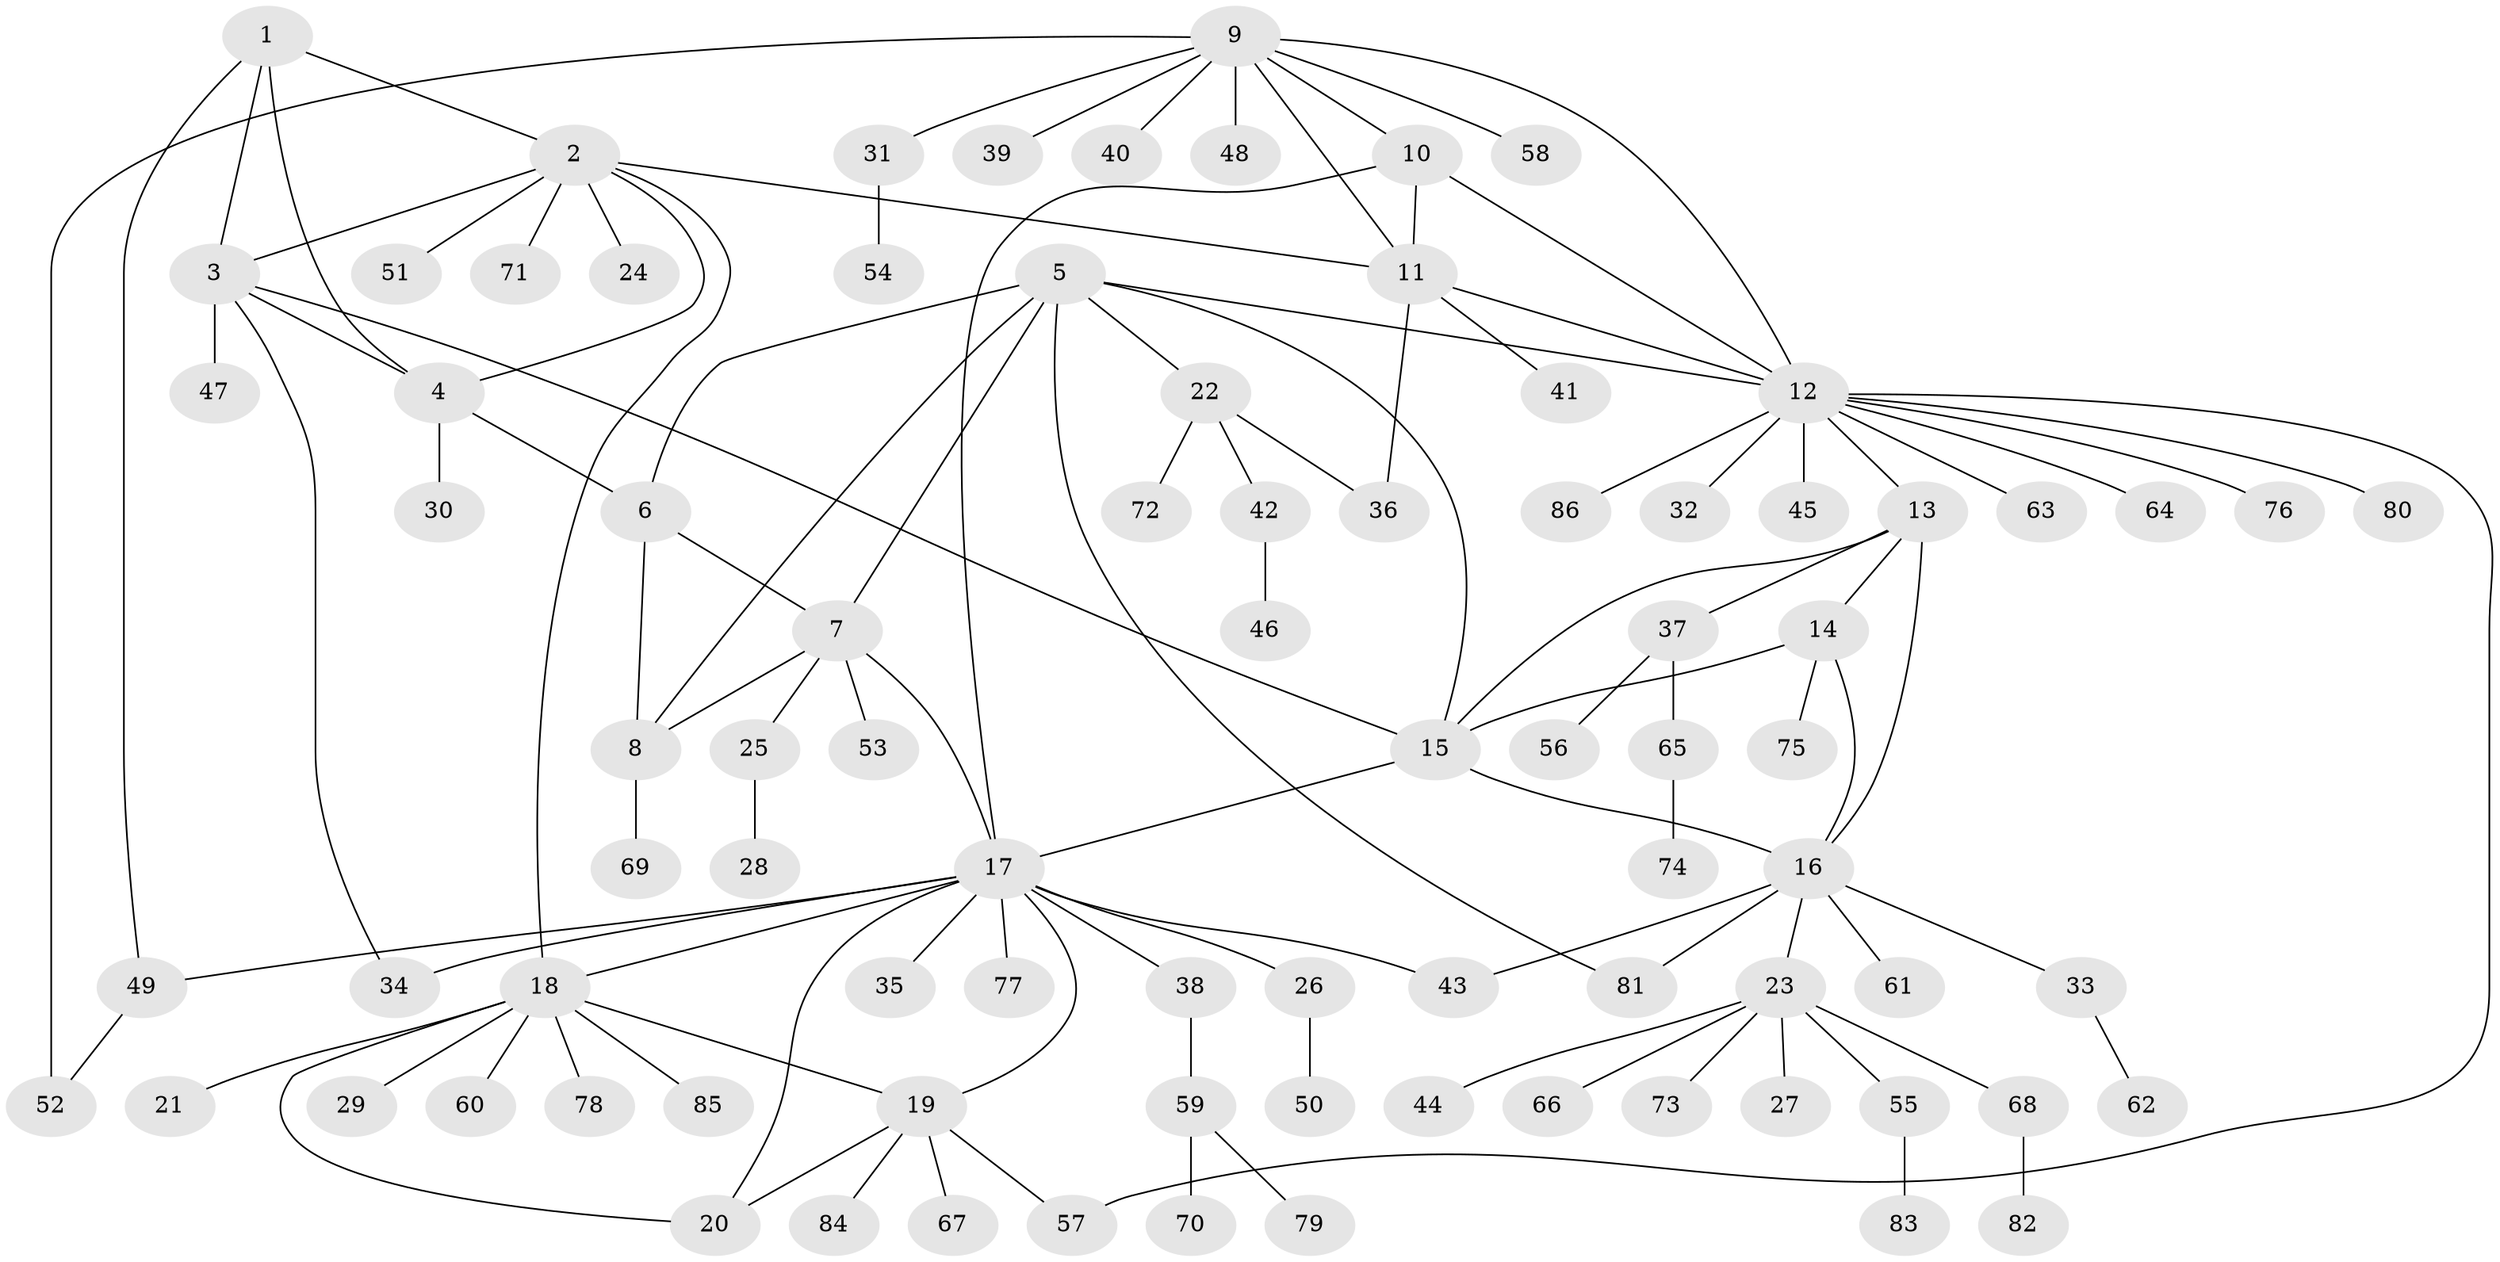 // Generated by graph-tools (version 1.1) at 2025/50/03/09/25 03:50:33]
// undirected, 86 vertices, 113 edges
graph export_dot {
graph [start="1"]
  node [color=gray90,style=filled];
  1;
  2;
  3;
  4;
  5;
  6;
  7;
  8;
  9;
  10;
  11;
  12;
  13;
  14;
  15;
  16;
  17;
  18;
  19;
  20;
  21;
  22;
  23;
  24;
  25;
  26;
  27;
  28;
  29;
  30;
  31;
  32;
  33;
  34;
  35;
  36;
  37;
  38;
  39;
  40;
  41;
  42;
  43;
  44;
  45;
  46;
  47;
  48;
  49;
  50;
  51;
  52;
  53;
  54;
  55;
  56;
  57;
  58;
  59;
  60;
  61;
  62;
  63;
  64;
  65;
  66;
  67;
  68;
  69;
  70;
  71;
  72;
  73;
  74;
  75;
  76;
  77;
  78;
  79;
  80;
  81;
  82;
  83;
  84;
  85;
  86;
  1 -- 2;
  1 -- 3;
  1 -- 4;
  1 -- 49;
  2 -- 3;
  2 -- 4;
  2 -- 11;
  2 -- 18;
  2 -- 24;
  2 -- 51;
  2 -- 71;
  3 -- 4;
  3 -- 15;
  3 -- 34;
  3 -- 47;
  4 -- 6;
  4 -- 30;
  5 -- 6;
  5 -- 7;
  5 -- 8;
  5 -- 12;
  5 -- 15;
  5 -- 22;
  5 -- 81;
  6 -- 7;
  6 -- 8;
  7 -- 8;
  7 -- 17;
  7 -- 25;
  7 -- 53;
  8 -- 69;
  9 -- 10;
  9 -- 11;
  9 -- 12;
  9 -- 31;
  9 -- 39;
  9 -- 40;
  9 -- 48;
  9 -- 52;
  9 -- 58;
  10 -- 11;
  10 -- 12;
  10 -- 17;
  11 -- 12;
  11 -- 36;
  11 -- 41;
  12 -- 13;
  12 -- 32;
  12 -- 45;
  12 -- 57;
  12 -- 63;
  12 -- 64;
  12 -- 76;
  12 -- 80;
  12 -- 86;
  13 -- 14;
  13 -- 15;
  13 -- 16;
  13 -- 37;
  14 -- 15;
  14 -- 16;
  14 -- 75;
  15 -- 16;
  15 -- 17;
  16 -- 23;
  16 -- 33;
  16 -- 43;
  16 -- 61;
  16 -- 81;
  17 -- 18;
  17 -- 19;
  17 -- 20;
  17 -- 26;
  17 -- 34;
  17 -- 35;
  17 -- 38;
  17 -- 43;
  17 -- 49;
  17 -- 77;
  18 -- 19;
  18 -- 20;
  18 -- 21;
  18 -- 29;
  18 -- 60;
  18 -- 78;
  18 -- 85;
  19 -- 20;
  19 -- 57;
  19 -- 67;
  19 -- 84;
  22 -- 36;
  22 -- 42;
  22 -- 72;
  23 -- 27;
  23 -- 44;
  23 -- 55;
  23 -- 66;
  23 -- 68;
  23 -- 73;
  25 -- 28;
  26 -- 50;
  31 -- 54;
  33 -- 62;
  37 -- 56;
  37 -- 65;
  38 -- 59;
  42 -- 46;
  49 -- 52;
  55 -- 83;
  59 -- 70;
  59 -- 79;
  65 -- 74;
  68 -- 82;
}
